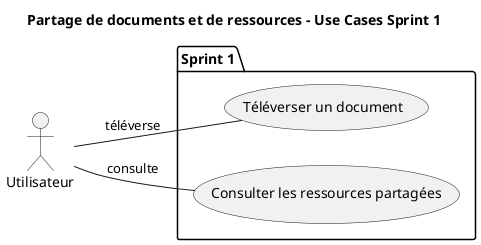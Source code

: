 @startuml
title Partage de documents et de ressources – Use Cases Sprint 1
left to right direction

actor Utilisateur as U

package "Sprint 1" {
  usecase "Téléverser un document"           as UC1
  usecase "Consulter les ressources partagées" as UC2
}

U -- UC1 : téléverse
U -- UC2 : consulte

@enduml